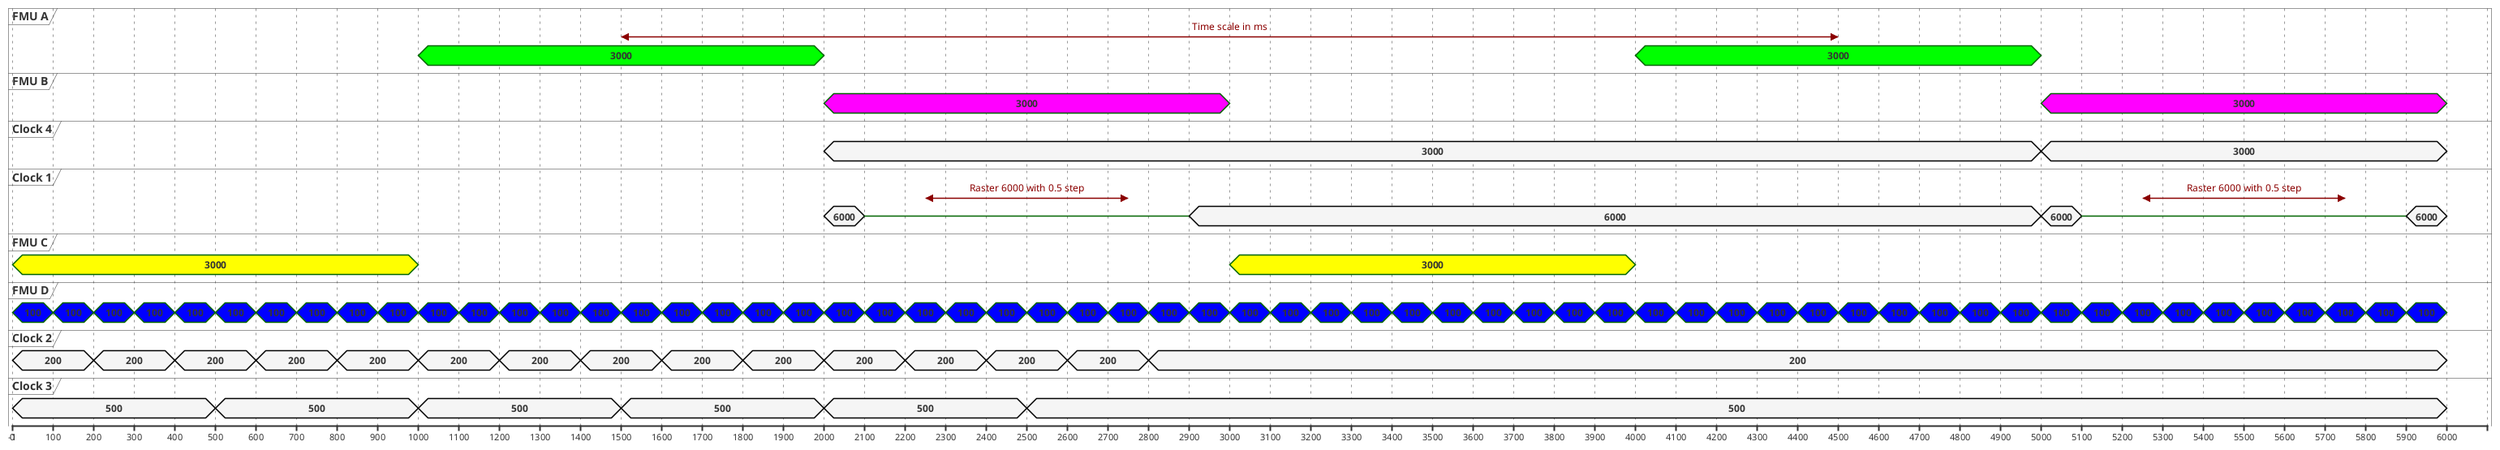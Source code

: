 ' Co Simulation timing diagram
@startuml
' Define models in the system
concise "FMU A" as FMU_A
concise "FMU B" as FMU_B
concise "Clock 4" as Clock_4
concise "Clock 1" as Clock_1
concise "FMU C" as FMU_C
concise "FMU D" as FMU_D
concise "Clock 2" as Clock_2
concise "Clock 3" as Clock_3

@FMU_A
0.0 is {hidden}
1000.0 is "3000" #00FF00
2000.0 is {hidden}
3000.0 is {hidden}
4000.0 is "3000" #00FF00
5000.0 is {hidden}
6000 is {hidden}

@FMU_B
0.0 is {hidden}
1000.0 is {hidden}
2000.0 is "3000" #FF00FF
3000.0 is {hidden}
4000.0 is {hidden}
5000.0 is "3000" #FF00FF
6000 is {hidden}

@Clock_4
2000.0 is "3000" #F5F5F5;line:black
6000 is {hidden}
5000.0 is "3000" #F5F5F5;line:black
6000 is {hidden}

@Clock_1
2000.0 is "6000" #F5F5F5;line:black
2100.0 is {-}
2900.0 is "6000" #F5F5F5;line:black
@2250 <-> @2750 : Raster 6000 with 0.5 step
6000 is {hidden}
5000.0 is "6000" #F5F5F5;line:black
5100.0 is {-}
5900.0 is "6000" #F5F5F5;line:black
@5250 <-> @5750 : Raster 6000 with 0.5 step
6000 is {hidden}

@FMU_C
0.0 is "3000" #FFFF00
1000.0 is {hidden}
2000.0 is {hidden}
3000.0 is "3000" #FFFF00
4000.0 is {hidden}
5000.0 is {hidden}
6000 is {hidden}

@FMU_D
0 is "100" #0000FF
100 is "100" #0000FF
200 is "100" #0000FF
300 is "100" #0000FF
400 is "100" #0000FF
500 is "100" #0000FF
600 is "100" #0000FF
700 is "100" #0000FF
800 is "100" #0000FF
900 is "100" #0000FF
1000 is "100" #0000FF
1100 is "100" #0000FF
1200 is "100" #0000FF
1300 is "100" #0000FF
1400 is "100" #0000FF
1500 is "100" #0000FF
1600 is "100" #0000FF
1700 is "100" #0000FF
1800 is "100" #0000FF
1900 is "100" #0000FF
2000 is "100" #0000FF
2100 is "100" #0000FF
2200 is "100" #0000FF
2300 is "100" #0000FF
2400 is "100" #0000FF
2500 is "100" #0000FF
2600 is "100" #0000FF
2700 is "100" #0000FF
2800 is "100" #0000FF
2900 is "100" #0000FF
3000 is "100" #0000FF
3100 is "100" #0000FF
3200 is "100" #0000FF
3300 is "100" #0000FF
3400 is "100" #0000FF
3500 is "100" #0000FF
3600 is "100" #0000FF
3700 is "100" #0000FF
3800 is "100" #0000FF
3900 is "100" #0000FF
4000 is "100" #0000FF
4100 is "100" #0000FF
4200 is "100" #0000FF
4300 is "100" #0000FF
4400 is "100" #0000FF
4500 is "100" #0000FF
4600 is "100" #0000FF
4700 is "100" #0000FF
4800 is "100" #0000FF
4900 is "100" #0000FF
5000 is "100" #0000FF
5100 is "100" #0000FF
5200 is "100" #0000FF
5300 is "100" #0000FF
5400 is "100" #0000FF
5500 is "100" #0000FF
5600 is "100" #0000FF
5700 is "100" #0000FF
5800 is "100" #0000FF
5900 is "100" #0000FF
6000 is {hidden}

@Clock_2
0 is "200" #F5F5F5;line:black
200 is "200" #F5F5F5;line:black
400 is "200" #F5F5F5;line:black
600 is "200" #F5F5F5;line:black
800 is "200" #F5F5F5;line:black
1000 is "200" #F5F5F5;line:black
1200 is "200" #F5F5F5;line:black
1400 is "200" #F5F5F5;line:black
1600 is "200" #F5F5F5;line:black
1800 is "200" #F5F5F5;line:black
2000 is "200" #F5F5F5;line:black
2200 is "200" #F5F5F5;line:black
2400 is "200" #F5F5F5;line:black
2600 is "200" #F5F5F5;line:black
2800 is "200" #F5F5F5;line:black
6000 is {hidden}

@Clock_3
0 is "500" #F5F5F5;line:black
500 is "500" #F5F5F5;line:black
1000 is "500" #F5F5F5;line:black
1500 is "500" #F5F5F5;line:black
2000 is "500" #F5F5F5;line:black
2500 is "500" #F5F5F5;line:black
6000 is {hidden}

' Define the time axis
@-1
@0
@100
@200
@300
@400
@500
@600
@700
@800
@900
@1000
@1100
@1200
@1300
@1400
@1500
@1600
@1700
@1800
@1900
@2000
@2100
@2200
@2300
@2400
@2500
@2600
@2700
@2800
@2900
@3000
@3100
@3200
@3300
@3400
@3500
@3600
@3700
@3800
@3900
@4000
@4100
@4200
@4300
@4400
@4500
@4600
@4700
@4800
@4900
@5000
@5100
@5200
@5300
@5400
@5500
@5600
@5700
@5800
@5900
@6000

@FMU_A
@1500 <-> @4500 : Time scale in ms
@enduml
